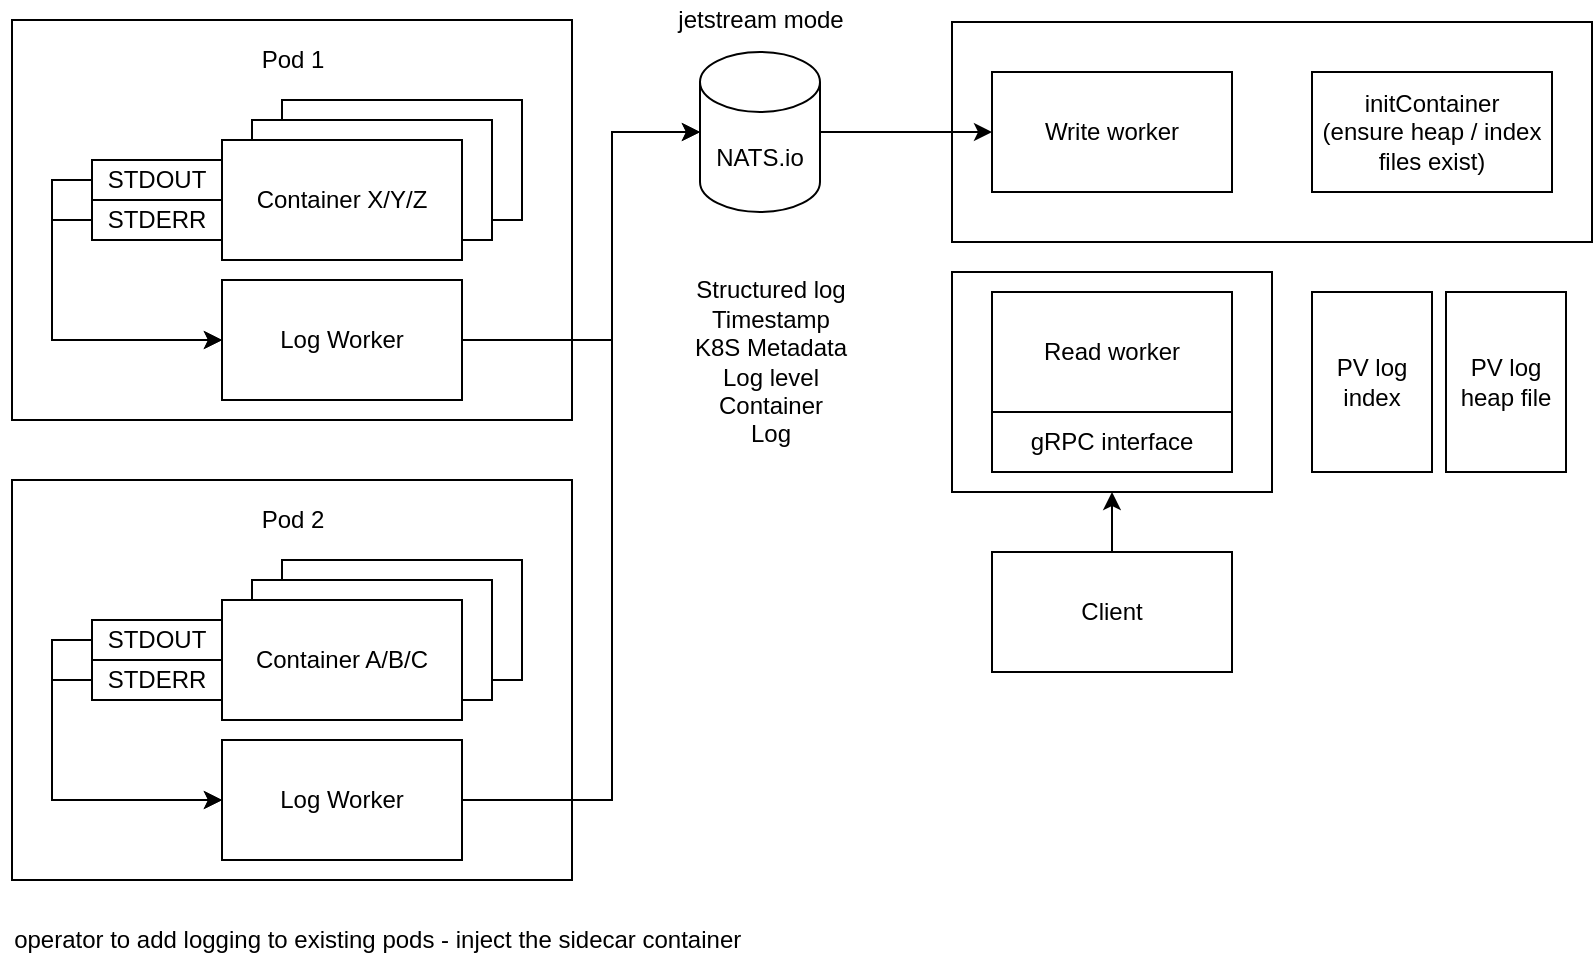 <mxfile version="20.0.1" type="github">
  <diagram id="4vVc49PZSfxV89W3KW3v" name="Page-1">
    <mxGraphModel dx="1038" dy="604" grid="1" gridSize="10" guides="1" tooltips="1" connect="1" arrows="1" fold="1" page="1" pageScale="1" pageWidth="827" pageHeight="1169" math="0" shadow="0">
      <root>
        <mxCell id="0" />
        <mxCell id="1" parent="0" />
        <mxCell id="XcvrbHVAHUChPkUnBgOV-35" value="" style="rounded=0;whiteSpace=wrap;html=1;" vertex="1" parent="1">
          <mxGeometry x="510" y="166" width="160" height="110" as="geometry" />
        </mxCell>
        <mxCell id="XcvrbHVAHUChPkUnBgOV-1" value="" style="rounded=0;whiteSpace=wrap;html=1;" vertex="1" parent="1">
          <mxGeometry x="40" y="40" width="280" height="200" as="geometry" />
        </mxCell>
        <mxCell id="XcvrbHVAHUChPkUnBgOV-2" value="Pod 1" style="text;html=1;align=center;verticalAlign=middle;resizable=0;points=[];autosize=1;strokeColor=none;fillColor=none;" vertex="1" parent="1">
          <mxGeometry x="155" y="50" width="50" height="20" as="geometry" />
        </mxCell>
        <mxCell id="XcvrbHVAHUChPkUnBgOV-3" value="Container X/Y/Z" style="rounded=0;whiteSpace=wrap;html=1;" vertex="1" parent="1">
          <mxGeometry x="175" y="80" width="120" height="60" as="geometry" />
        </mxCell>
        <mxCell id="XcvrbHVAHUChPkUnBgOV-4" value="Container X/Y/Z" style="rounded=0;whiteSpace=wrap;html=1;" vertex="1" parent="1">
          <mxGeometry x="160" y="90" width="120" height="60" as="geometry" />
        </mxCell>
        <mxCell id="XcvrbHVAHUChPkUnBgOV-5" value="Container X/Y/Z" style="rounded=0;whiteSpace=wrap;html=1;" vertex="1" parent="1">
          <mxGeometry x="145" y="100" width="120" height="60" as="geometry" />
        </mxCell>
        <mxCell id="XcvrbHVAHUChPkUnBgOV-22" style="edgeStyle=orthogonalEdgeStyle;rounded=0;orthogonalLoop=1;jettySize=auto;html=1;exitX=1;exitY=0.5;exitDx=0;exitDy=0;entryX=0;entryY=0.5;entryDx=0;entryDy=0;entryPerimeter=0;" edge="1" parent="1" source="XcvrbHVAHUChPkUnBgOV-6" target="XcvrbHVAHUChPkUnBgOV-21">
          <mxGeometry relative="1" as="geometry">
            <Array as="points">
              <mxPoint x="340" y="200" />
              <mxPoint x="340" y="96" />
            </Array>
          </mxGeometry>
        </mxCell>
        <mxCell id="XcvrbHVAHUChPkUnBgOV-6" value="Log Worker" style="rounded=0;whiteSpace=wrap;html=1;" vertex="1" parent="1">
          <mxGeometry x="145" y="170" width="120" height="60" as="geometry" />
        </mxCell>
        <mxCell id="XcvrbHVAHUChPkUnBgOV-9" style="edgeStyle=orthogonalEdgeStyle;rounded=0;orthogonalLoop=1;jettySize=auto;html=1;exitX=0;exitY=0.5;exitDx=0;exitDy=0;entryX=0;entryY=0.5;entryDx=0;entryDy=0;" edge="1" parent="1" source="XcvrbHVAHUChPkUnBgOV-7" target="XcvrbHVAHUChPkUnBgOV-6">
          <mxGeometry relative="1" as="geometry" />
        </mxCell>
        <mxCell id="XcvrbHVAHUChPkUnBgOV-7" value="STDOUT" style="rounded=0;whiteSpace=wrap;html=1;" vertex="1" parent="1">
          <mxGeometry x="80" y="110" width="65" height="20" as="geometry" />
        </mxCell>
        <mxCell id="XcvrbHVAHUChPkUnBgOV-10" style="edgeStyle=orthogonalEdgeStyle;rounded=0;orthogonalLoop=1;jettySize=auto;html=1;exitX=0;exitY=0.5;exitDx=0;exitDy=0;entryX=0;entryY=0.5;entryDx=0;entryDy=0;" edge="1" parent="1" source="XcvrbHVAHUChPkUnBgOV-8" target="XcvrbHVAHUChPkUnBgOV-6">
          <mxGeometry relative="1" as="geometry" />
        </mxCell>
        <mxCell id="XcvrbHVAHUChPkUnBgOV-8" value="STDERR" style="rounded=0;whiteSpace=wrap;html=1;" vertex="1" parent="1">
          <mxGeometry x="80" y="130" width="65" height="20" as="geometry" />
        </mxCell>
        <mxCell id="XcvrbHVAHUChPkUnBgOV-11" value="" style="rounded=0;whiteSpace=wrap;html=1;" vertex="1" parent="1">
          <mxGeometry x="40" y="270" width="280" height="200" as="geometry" />
        </mxCell>
        <mxCell id="XcvrbHVAHUChPkUnBgOV-12" value="Pod 2" style="text;html=1;align=center;verticalAlign=middle;resizable=0;points=[];autosize=1;strokeColor=none;fillColor=none;" vertex="1" parent="1">
          <mxGeometry x="155" y="280" width="50" height="20" as="geometry" />
        </mxCell>
        <mxCell id="XcvrbHVAHUChPkUnBgOV-13" value="Container X/Y/Z" style="rounded=0;whiteSpace=wrap;html=1;" vertex="1" parent="1">
          <mxGeometry x="175" y="310" width="120" height="60" as="geometry" />
        </mxCell>
        <mxCell id="XcvrbHVAHUChPkUnBgOV-14" value="Container X/Y/Z" style="rounded=0;whiteSpace=wrap;html=1;" vertex="1" parent="1">
          <mxGeometry x="160" y="320" width="120" height="60" as="geometry" />
        </mxCell>
        <mxCell id="XcvrbHVAHUChPkUnBgOV-15" value="Container A/B/C" style="rounded=0;whiteSpace=wrap;html=1;" vertex="1" parent="1">
          <mxGeometry x="145" y="330" width="120" height="60" as="geometry" />
        </mxCell>
        <mxCell id="XcvrbHVAHUChPkUnBgOV-23" style="edgeStyle=orthogonalEdgeStyle;rounded=0;orthogonalLoop=1;jettySize=auto;html=1;exitX=1;exitY=0.5;exitDx=0;exitDy=0;entryX=0;entryY=0.5;entryDx=0;entryDy=0;entryPerimeter=0;" edge="1" parent="1" source="XcvrbHVAHUChPkUnBgOV-16" target="XcvrbHVAHUChPkUnBgOV-21">
          <mxGeometry relative="1" as="geometry">
            <Array as="points">
              <mxPoint x="340" y="430" />
              <mxPoint x="340" y="96" />
            </Array>
          </mxGeometry>
        </mxCell>
        <mxCell id="XcvrbHVAHUChPkUnBgOV-16" value="Log Worker" style="rounded=0;whiteSpace=wrap;html=1;" vertex="1" parent="1">
          <mxGeometry x="145" y="400" width="120" height="60" as="geometry" />
        </mxCell>
        <mxCell id="XcvrbHVAHUChPkUnBgOV-17" style="edgeStyle=orthogonalEdgeStyle;rounded=0;orthogonalLoop=1;jettySize=auto;html=1;exitX=0;exitY=0.5;exitDx=0;exitDy=0;entryX=0;entryY=0.5;entryDx=0;entryDy=0;" edge="1" parent="1" source="XcvrbHVAHUChPkUnBgOV-18" target="XcvrbHVAHUChPkUnBgOV-16">
          <mxGeometry relative="1" as="geometry" />
        </mxCell>
        <mxCell id="XcvrbHVAHUChPkUnBgOV-18" value="STDOUT" style="rounded=0;whiteSpace=wrap;html=1;" vertex="1" parent="1">
          <mxGeometry x="80" y="340" width="65" height="20" as="geometry" />
        </mxCell>
        <mxCell id="XcvrbHVAHUChPkUnBgOV-19" style="edgeStyle=orthogonalEdgeStyle;rounded=0;orthogonalLoop=1;jettySize=auto;html=1;exitX=0;exitY=0.5;exitDx=0;exitDy=0;entryX=0;entryY=0.5;entryDx=0;entryDy=0;" edge="1" parent="1" source="XcvrbHVAHUChPkUnBgOV-20" target="XcvrbHVAHUChPkUnBgOV-16">
          <mxGeometry relative="1" as="geometry" />
        </mxCell>
        <mxCell id="XcvrbHVAHUChPkUnBgOV-20" value="STDERR" style="rounded=0;whiteSpace=wrap;html=1;" vertex="1" parent="1">
          <mxGeometry x="80" y="360" width="65" height="20" as="geometry" />
        </mxCell>
        <mxCell id="XcvrbHVAHUChPkUnBgOV-21" value="NATS.io" style="shape=cylinder3;whiteSpace=wrap;html=1;boundedLbl=1;backgroundOutline=1;size=15;" vertex="1" parent="1">
          <mxGeometry x="384" y="56" width="60" height="80" as="geometry" />
        </mxCell>
        <mxCell id="XcvrbHVAHUChPkUnBgOV-24" value="Structured log&lt;br&gt;Timestamp&lt;br&gt;K8S Metadata&lt;br&gt;Log level&lt;br&gt;Container&lt;br&gt;Log" style="text;html=1;align=center;verticalAlign=middle;resizable=0;points=[];autosize=1;strokeColor=none;fillColor=none;" vertex="1" parent="1">
          <mxGeometry x="374" y="166" width="90" height="90" as="geometry" />
        </mxCell>
        <mxCell id="XcvrbHVAHUChPkUnBgOV-25" value="" style="rounded=0;whiteSpace=wrap;html=1;" vertex="1" parent="1">
          <mxGeometry x="510" y="41" width="320" height="110" as="geometry" />
        </mxCell>
        <mxCell id="XcvrbHVAHUChPkUnBgOV-27" value="gRPC interface" style="rounded=0;whiteSpace=wrap;html=1;" vertex="1" parent="1">
          <mxGeometry x="530" y="236" width="120" height="30" as="geometry" />
        </mxCell>
        <mxCell id="XcvrbHVAHUChPkUnBgOV-28" value="PV log heap file" style="rounded=0;whiteSpace=wrap;html=1;" vertex="1" parent="1">
          <mxGeometry x="757" y="176" width="60" height="90" as="geometry" />
        </mxCell>
        <mxCell id="XcvrbHVAHUChPkUnBgOV-29" value="PV log index" style="rounded=0;whiteSpace=wrap;html=1;" vertex="1" parent="1">
          <mxGeometry x="690" y="176" width="60" height="90" as="geometry" />
        </mxCell>
        <mxCell id="XcvrbHVAHUChPkUnBgOV-30" value="Write worker" style="rounded=0;whiteSpace=wrap;html=1;" vertex="1" parent="1">
          <mxGeometry x="530" y="66" width="120" height="60" as="geometry" />
        </mxCell>
        <mxCell id="XcvrbHVAHUChPkUnBgOV-32" style="edgeStyle=orthogonalEdgeStyle;rounded=0;orthogonalLoop=1;jettySize=auto;html=1;exitX=1;exitY=0.5;exitDx=0;exitDy=0;exitPerimeter=0;entryX=0;entryY=0.5;entryDx=0;entryDy=0;" edge="1" parent="1" source="XcvrbHVAHUChPkUnBgOV-21" target="XcvrbHVAHUChPkUnBgOV-30">
          <mxGeometry relative="1" as="geometry" />
        </mxCell>
        <mxCell id="XcvrbHVAHUChPkUnBgOV-33" value="Read worker" style="rounded=0;whiteSpace=wrap;html=1;" vertex="1" parent="1">
          <mxGeometry x="530" y="176" width="120" height="60" as="geometry" />
        </mxCell>
        <mxCell id="XcvrbHVAHUChPkUnBgOV-39" value="initContainer&lt;br&gt;(ensure heap / index files exist)" style="rounded=0;whiteSpace=wrap;html=1;" vertex="1" parent="1">
          <mxGeometry x="690" y="66" width="120" height="60" as="geometry" />
        </mxCell>
        <mxCell id="XcvrbHVAHUChPkUnBgOV-41" style="edgeStyle=orthogonalEdgeStyle;rounded=0;orthogonalLoop=1;jettySize=auto;html=1;exitX=0.5;exitY=0;exitDx=0;exitDy=0;entryX=0.5;entryY=1;entryDx=0;entryDy=0;" edge="1" parent="1" source="XcvrbHVAHUChPkUnBgOV-40" target="XcvrbHVAHUChPkUnBgOV-35">
          <mxGeometry relative="1" as="geometry" />
        </mxCell>
        <mxCell id="XcvrbHVAHUChPkUnBgOV-40" value="Client" style="rounded=0;whiteSpace=wrap;html=1;" vertex="1" parent="1">
          <mxGeometry x="530" y="306" width="120" height="60" as="geometry" />
        </mxCell>
        <mxCell id="XcvrbHVAHUChPkUnBgOV-47" value="jetstream mode" style="text;html=1;align=center;verticalAlign=middle;resizable=0;points=[];autosize=1;strokeColor=none;fillColor=none;" vertex="1" parent="1">
          <mxGeometry x="364" y="30" width="100" height="20" as="geometry" />
        </mxCell>
        <mxCell id="XcvrbHVAHUChPkUnBgOV-49" value="operator to add logging to existing pods - inject the sidecar container&amp;nbsp;" style="text;html=1;align=center;verticalAlign=middle;resizable=0;points=[];autosize=1;strokeColor=none;fillColor=none;" vertex="1" parent="1">
          <mxGeometry x="34" y="490" width="380" height="20" as="geometry" />
        </mxCell>
      </root>
    </mxGraphModel>
  </diagram>
</mxfile>
